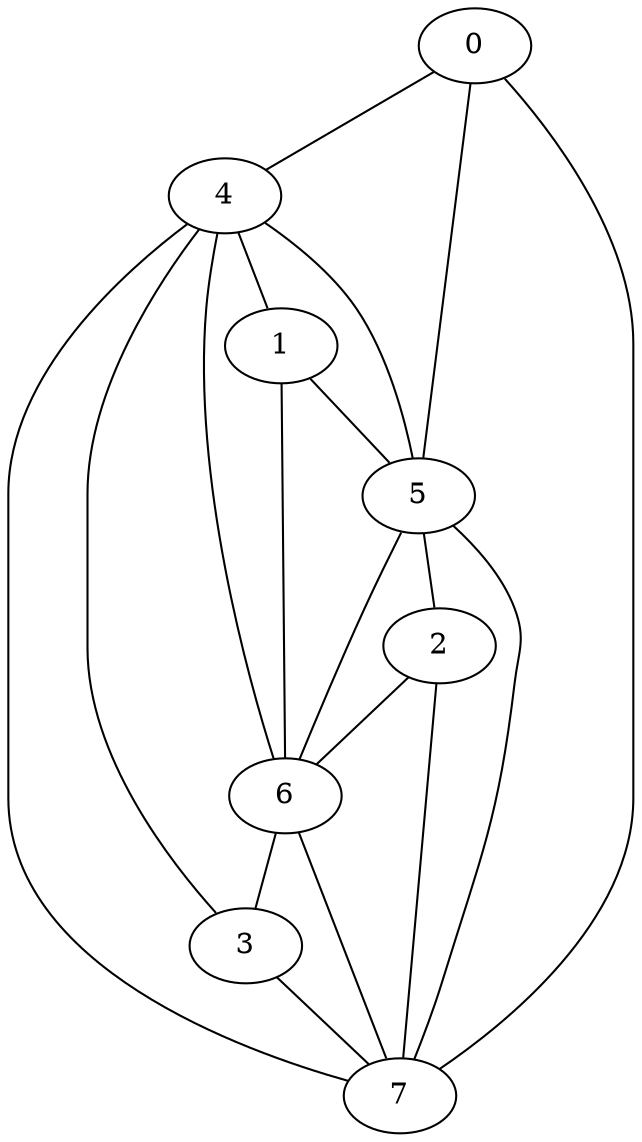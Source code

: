 graph G {
0[coords = "[-1, -1, 0]", load = "[0, 0, 0]", bcs = "[0, 0, 0]", pos = "[-1, -1, 0]"];
1[coords = "[1, -1, 0]", load = "[0, 0, 0]", bcs = "[0, 0, 0]", pos = "[1, -1, 0]"];
2[coords = "[1, 1, 0]", load = "[0, 0, 0]", bcs = "[0, 0, 0]", pos = "[1, 1, 0]"];
3[coords = "[-1, 1, 0]", load = "[0, 0, 0]", bcs = "[0, 0, 0]", pos = "[-1, 1, 0]"];
4[coords = "[-0.5, -0.5, 1]", load = "[0.1, -0.1, 0.1]", bcs = "[nan, nan, nan]", pos = "[-0.5, -0.5, 1]"];
5[coords = "[0.5, -0.5, 1]", load = "[0.1, 0.1, 0.1]", bcs = "[nan, nan, nan]", pos = "[0.5, -0.5, 1]"];
6[coords = "[0.5, 0.5, 1]", load = "[-0.1, 0.1, 0.1]", bcs = "[nan, nan, nan]", pos = "[0.5, 0.5, 1]"];
7[coords = "[-0.5, 0.5, 1]", load = "[-0.1, -0.1, 0.1]", bcs = "[nan, nan, nan]", pos = "[-0.5, 0.5, 1]"];
0--4 ;
0--5 ;
4--1 ;
1--5 ;
1--6 ;
5--2 ;
2--6 ;
2--7 ;
6--3 ;
3--7 ;
3--4 ;
0--7 ;
4--6 ;
5--7 ;
4--5 ;
5--6 ;
6--7 ;
7--4 ;
}
